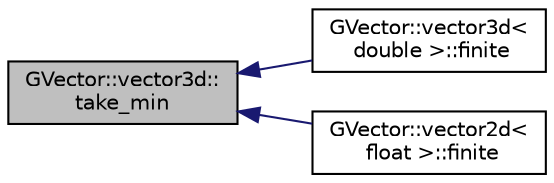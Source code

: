 digraph "GVector::vector3d::take_min"
{
 // INTERACTIVE_SVG=YES
  edge [fontname="Helvetica",fontsize="10",labelfontname="Helvetica",labelfontsize="10"];
  node [fontname="Helvetica",fontsize="10",shape=record];
  rankdir="LR";
  Node1 [label="GVector::vector3d::\ltake_min",height=0.2,width=0.4,color="black", fillcolor="grey75", style="filled", fontcolor="black"];
  Node1 -> Node2 [dir="back",color="midnightblue",fontsize="10",style="solid",fontname="Helvetica"];
  Node2 [label="GVector::vector3d\<\l double \>::finite",height=0.2,width=0.4,color="black", fillcolor="white", style="filled",URL="$d7/db8/class_g_vector_1_1vector3d.html#ab599aad7caa2641ab29bd86746bc7ad0"];
  Node1 -> Node3 [dir="back",color="midnightblue",fontsize="10",style="solid",fontname="Helvetica"];
  Node3 [label="GVector::vector2d\<\l float \>::finite",height=0.2,width=0.4,color="black", fillcolor="white", style="filled",URL="$d8/d10/class_g_vector_1_1vector2d.html#a6293a696e36a8c58d24905e521bd7f65",tooltip="return true if both elements are finite, otherwise return false "];
}
